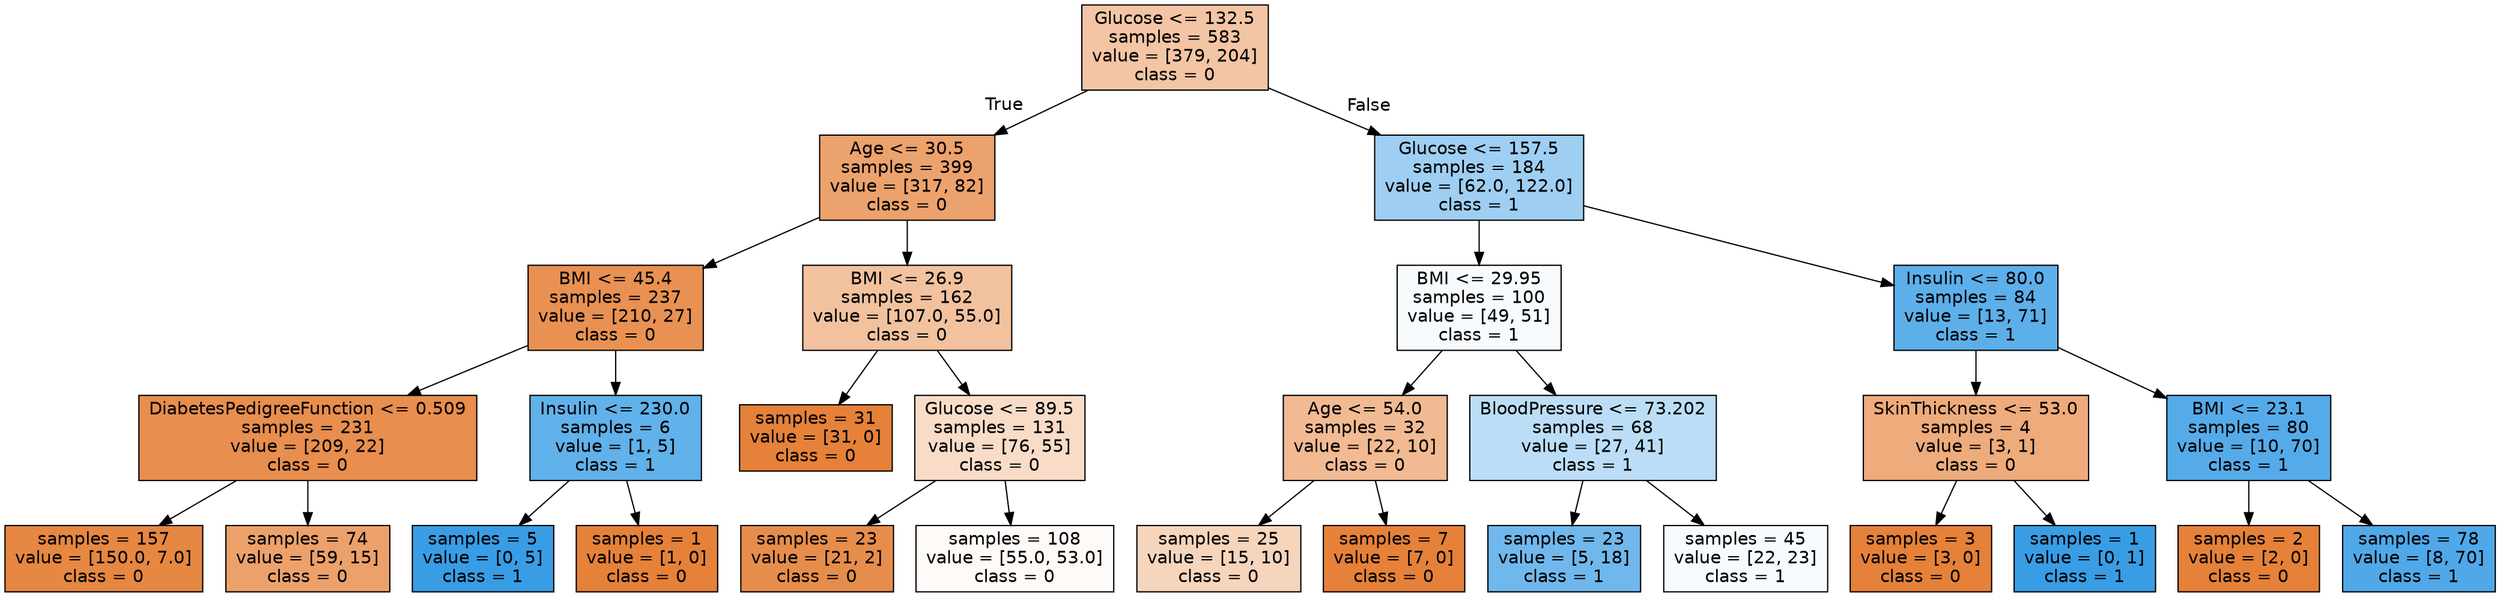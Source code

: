 digraph Tree {
node [shape=box, style="filled", color="black", fontname="helvetica"] ;
edge [fontname="helvetica"] ;
0 [label="Glucose <= 132.5\nsamples = 583\nvalue = [379, 204]\nclass = 0", fillcolor="#f3c5a4"] ;
1 [label="Age <= 30.5\nsamples = 399\nvalue = [317, 82]\nclass = 0", fillcolor="#eca26c"] ;
0 -> 1 [labeldistance=2.5, labelangle=45, headlabel="True"] ;
2 [label="BMI <= 45.4\nsamples = 237\nvalue = [210, 27]\nclass = 0", fillcolor="#e89152"] ;
1 -> 2 ;
3 [label="DiabetesPedigreeFunction <= 0.509\nsamples = 231\nvalue = [209, 22]\nclass = 0", fillcolor="#e88e4e"] ;
2 -> 3 ;
4 [label="samples = 157\nvalue = [150.0, 7.0]\nclass = 0", fillcolor="#e68742"] ;
3 -> 4 ;
5 [label="samples = 74\nvalue = [59, 15]\nclass = 0", fillcolor="#eca16b"] ;
3 -> 5 ;
6 [label="Insulin <= 230.0\nsamples = 6\nvalue = [1, 5]\nclass = 1", fillcolor="#61b1ea"] ;
2 -> 6 ;
7 [label="samples = 5\nvalue = [0, 5]\nclass = 1", fillcolor="#399de5"] ;
6 -> 7 ;
8 [label="samples = 1\nvalue = [1, 0]\nclass = 0", fillcolor="#e58139"] ;
6 -> 8 ;
9 [label="BMI <= 26.9\nsamples = 162\nvalue = [107.0, 55.0]\nclass = 0", fillcolor="#f2c29f"] ;
1 -> 9 ;
10 [label="samples = 31\nvalue = [31, 0]\nclass = 0", fillcolor="#e58139"] ;
9 -> 10 ;
11 [label="Glucose <= 89.5\nsamples = 131\nvalue = [76, 55]\nclass = 0", fillcolor="#f8dcc8"] ;
9 -> 11 ;
12 [label="samples = 23\nvalue = [21, 2]\nclass = 0", fillcolor="#e78d4c"] ;
11 -> 12 ;
13 [label="samples = 108\nvalue = [55.0, 53.0]\nclass = 0", fillcolor="#fefaf8"] ;
11 -> 13 ;
14 [label="Glucose <= 157.5\nsamples = 184\nvalue = [62.0, 122.0]\nclass = 1", fillcolor="#9ecff2"] ;
0 -> 14 [labeldistance=2.5, labelangle=-45, headlabel="False"] ;
15 [label="BMI <= 29.95\nsamples = 100\nvalue = [49, 51]\nclass = 1", fillcolor="#f7fbfe"] ;
14 -> 15 ;
16 [label="Age <= 54.0\nsamples = 32\nvalue = [22, 10]\nclass = 0", fillcolor="#f1ba93"] ;
15 -> 16 ;
17 [label="samples = 25\nvalue = [15, 10]\nclass = 0", fillcolor="#f6d5bd"] ;
16 -> 17 ;
18 [label="samples = 7\nvalue = [7, 0]\nclass = 0", fillcolor="#e58139"] ;
16 -> 18 ;
19 [label="BloodPressure <= 73.202\nsamples = 68\nvalue = [27, 41]\nclass = 1", fillcolor="#bbdef6"] ;
15 -> 19 ;
20 [label="samples = 23\nvalue = [5, 18]\nclass = 1", fillcolor="#70b8ec"] ;
19 -> 20 ;
21 [label="samples = 45\nvalue = [22, 23]\nclass = 1", fillcolor="#f6fbfe"] ;
19 -> 21 ;
22 [label="Insulin <= 80.0\nsamples = 84\nvalue = [13, 71]\nclass = 1", fillcolor="#5dafea"] ;
14 -> 22 ;
23 [label="SkinThickness <= 53.0\nsamples = 4\nvalue = [3, 1]\nclass = 0", fillcolor="#eeab7b"] ;
22 -> 23 ;
24 [label="samples = 3\nvalue = [3, 0]\nclass = 0", fillcolor="#e58139"] ;
23 -> 24 ;
25 [label="samples = 1\nvalue = [0, 1]\nclass = 1", fillcolor="#399de5"] ;
23 -> 25 ;
26 [label="BMI <= 23.1\nsamples = 80\nvalue = [10, 70]\nclass = 1", fillcolor="#55abe9"] ;
22 -> 26 ;
27 [label="samples = 2\nvalue = [2, 0]\nclass = 0", fillcolor="#e58139"] ;
26 -> 27 ;
28 [label="samples = 78\nvalue = [8, 70]\nclass = 1", fillcolor="#50a8e8"] ;
26 -> 28 ;
}